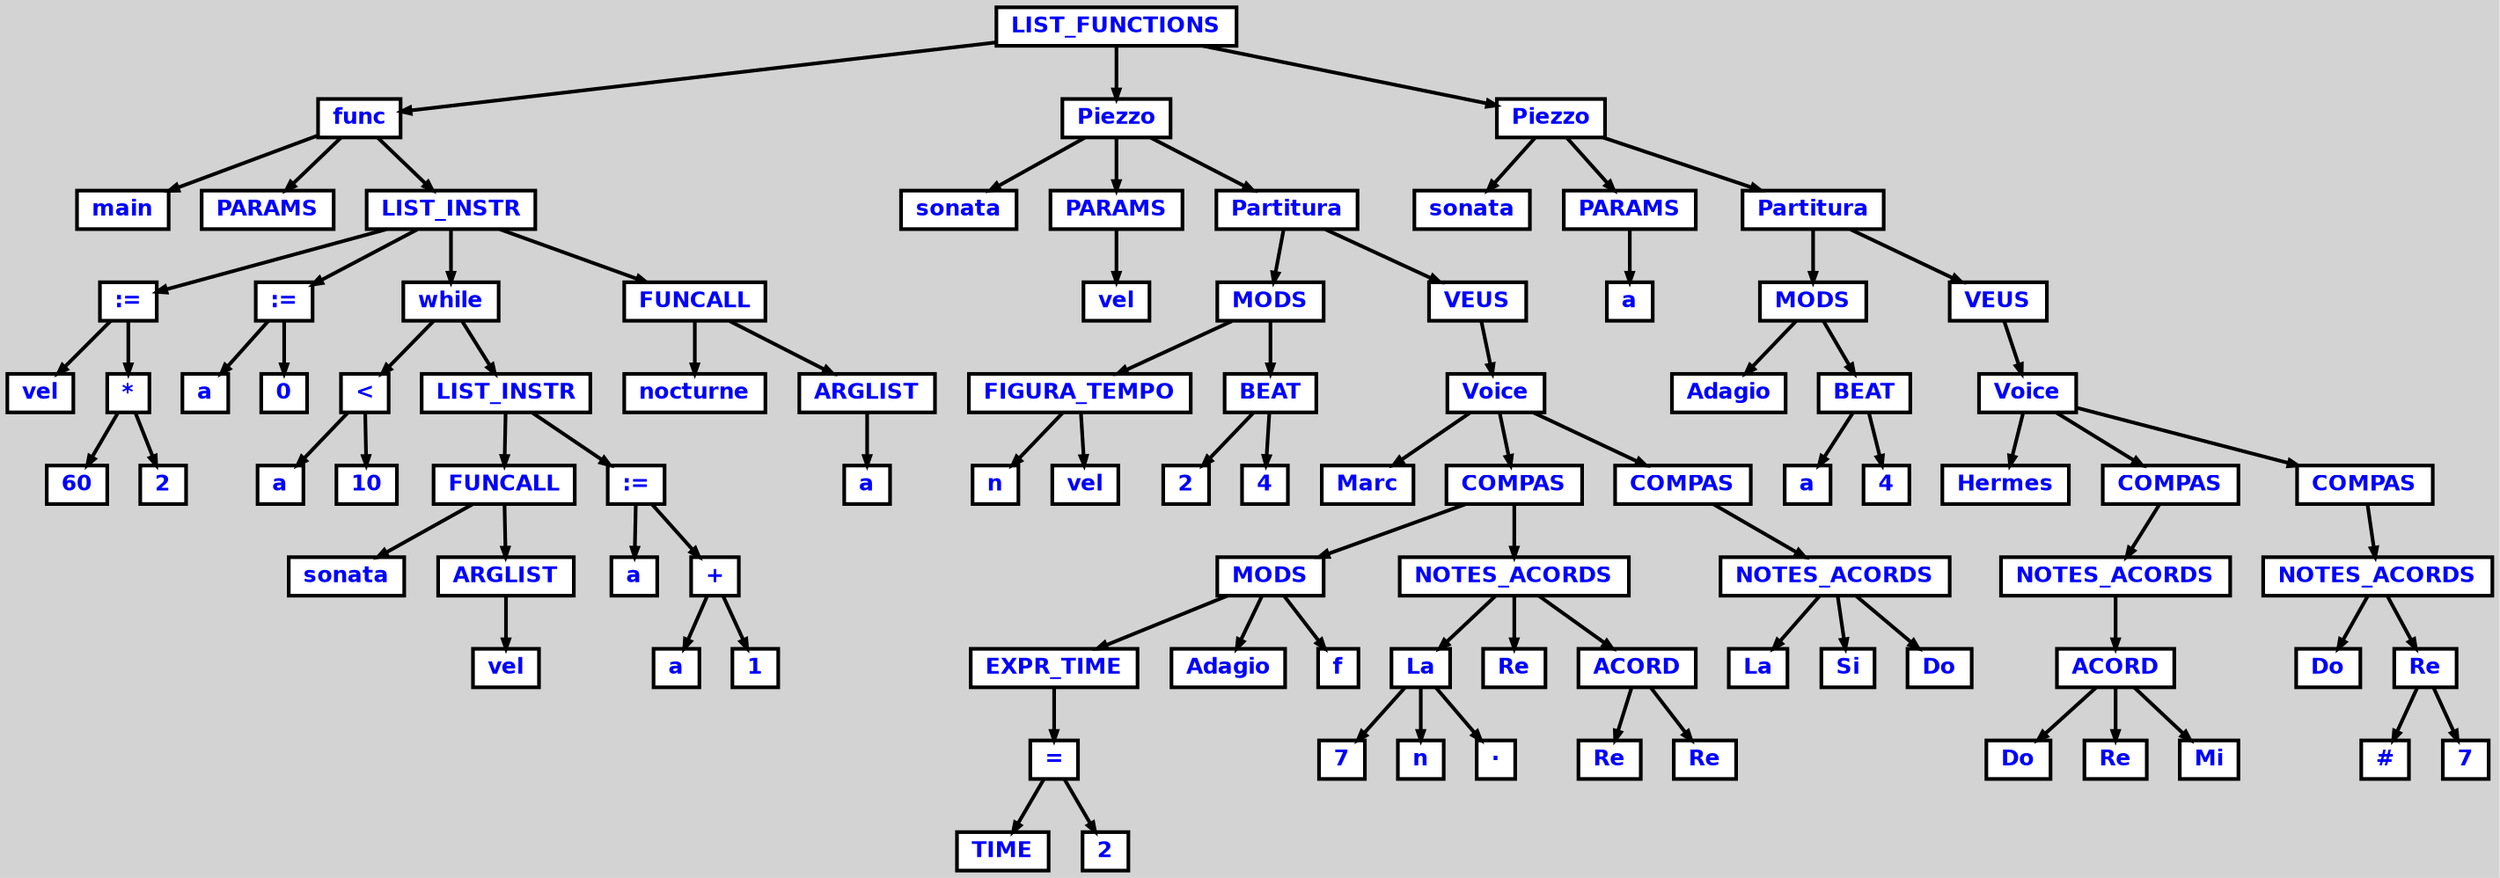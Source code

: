 digraph {

	ordering=out;
	ranksep=.4;
	bgcolor="lightgrey"; node [shape=box, fixedsize=false, fontsize=12, fontname="Helvetica-bold", fontcolor="blue"
		width=.25, height=.25, color="black", fillcolor="white", style="filled, solid, bold"];
	edge [arrowsize=.5, color="black", style="bold"]

  n0 [label="LIST_FUNCTIONS"];
  n1 [label="func"];
  n1 [label="func"];
  n2 [label="main"];
  n3 [label="PARAMS"];
  n4 [label="LIST_INSTR"];
  n4 [label="LIST_INSTR"];
  n5 [label=":="];
  n5 [label=":="];
  n6 [label="vel"];
  n7 [label="*"];
  n7 [label="*"];
  n8 [label="60"];
  n9 [label="2"];
  n10 [label=":="];
  n10 [label=":="];
  n11 [label="a"];
  n12 [label="0"];
  n13 [label="while"];
  n13 [label="while"];
  n14 [label="<"];
  n14 [label="<"];
  n15 [label="a"];
  n16 [label="10"];
  n17 [label="LIST_INSTR"];
  n17 [label="LIST_INSTR"];
  n18 [label="FUNCALL"];
  n18 [label="FUNCALL"];
  n19 [label="sonata"];
  n20 [label="ARGLIST"];
  n20 [label="ARGLIST"];
  n21 [label="vel"];
  n22 [label=":="];
  n22 [label=":="];
  n23 [label="a"];
  n24 [label="+"];
  n24 [label="+"];
  n25 [label="a"];
  n26 [label="1"];
  n27 [label="FUNCALL"];
  n27 [label="FUNCALL"];
  n28 [label="nocturne"];
  n29 [label="ARGLIST"];
  n29 [label="ARGLIST"];
  n30 [label="a"];
  n31 [label="Piezzo"];
  n31 [label="Piezzo"];
  n32 [label="sonata"];
  n33 [label="PARAMS"];
  n33 [label="PARAMS"];
  n34 [label="vel"];
  n35 [label="Partitura"];
  n35 [label="Partitura"];
  n36 [label="MODS"];
  n36 [label="MODS"];
  n37 [label="FIGURA_TEMPO"];
  n37 [label="FIGURA_TEMPO"];
  n38 [label="n"];
  n39 [label="vel"];
  n40 [label="BEAT"];
  n40 [label="BEAT"];
  n41 [label="2"];
  n42 [label="4"];
  n43 [label="VEUS"];
  n43 [label="VEUS"];
  n44 [label="Voice"];
  n44 [label="Voice"];
  n45 [label="Marc"];
  n46 [label="COMPAS"];
  n46 [label="COMPAS"];
  n47 [label="MODS"];
  n47 [label="MODS"];
  n48 [label="EXPR_TIME"];
  n48 [label="EXPR_TIME"];
  n49 [label="="];
  n49 [label="="];
  n50 [label="TIME"];
  n51 [label="2"];
  n52 [label="Adagio"];
  n53 [label="f"];
  n54 [label="NOTES_ACORDS"];
  n54 [label="NOTES_ACORDS"];
  n55 [label="La"];
  n55 [label="La"];
  n56 [label="7"];
  n57 [label="n"];
  n58 [label="·"];
  n59 [label="Re"];
  n60 [label="ACORD"];
  n60 [label="ACORD"];
  n61 [label="Re"];
  n62 [label="Re"];
  n63 [label="COMPAS"];
  n63 [label="COMPAS"];
  n64 [label="NOTES_ACORDS"];
  n64 [label="NOTES_ACORDS"];
  n65 [label="La"];
  n66 [label="Si"];
  n67 [label="Do"];
  n68 [label="Piezzo"];
  n68 [label="Piezzo"];
  n69 [label="sonata"];
  n70 [label="PARAMS"];
  n70 [label="PARAMS"];
  n71 [label="a"];
  n72 [label="Partitura"];
  n72 [label="Partitura"];
  n73 [label="MODS"];
  n73 [label="MODS"];
  n74 [label="Adagio"];
  n75 [label="BEAT"];
  n75 [label="BEAT"];
  n76 [label="a"];
  n77 [label="4"];
  n78 [label="VEUS"];
  n78 [label="VEUS"];
  n79 [label="Voice"];
  n79 [label="Voice"];
  n80 [label="Hermes"];
  n81 [label="COMPAS"];
  n81 [label="COMPAS"];
  n82 [label="NOTES_ACORDS"];
  n82 [label="NOTES_ACORDS"];
  n83 [label="ACORD"];
  n83 [label="ACORD"];
  n84 [label="Do"];
  n85 [label="Re"];
  n86 [label="Mi"];
  n87 [label="COMPAS"];
  n87 [label="COMPAS"];
  n88 [label="NOTES_ACORDS"];
  n88 [label="NOTES_ACORDS"];
  n89 [label="Do"];
  n90 [label="Re"];
  n90 [label="Re"];
  n91 [label="#"];
  n92 [label="7"];

  n0 -> n1 // "LIST_FUNCTIONS" -> "func"
  n1 -> n2 // "func" -> "main"
  n1 -> n3 // "func" -> "PARAMS"
  n1 -> n4 // "func" -> "LIST_INSTR"
  n4 -> n5 // "LIST_INSTR" -> ":="
  n5 -> n6 // ":=" -> "vel"
  n5 -> n7 // ":=" -> "*"
  n7 -> n8 // "*" -> "60"
  n7 -> n9 // "*" -> "2"
  n4 -> n10 // "LIST_INSTR" -> ":="
  n10 -> n11 // ":=" -> "a"
  n10 -> n12 // ":=" -> "0"
  n4 -> n13 // "LIST_INSTR" -> "while"
  n13 -> n14 // "while" -> "<"
  n14 -> n15 // "<" -> "a"
  n14 -> n16 // "<" -> "10"
  n13 -> n17 // "while" -> "LIST_INSTR"
  n17 -> n18 // "LIST_INSTR" -> "FUNCALL"
  n18 -> n19 // "FUNCALL" -> "sonata"
  n18 -> n20 // "FUNCALL" -> "ARGLIST"
  n20 -> n21 // "ARGLIST" -> "vel"
  n17 -> n22 // "LIST_INSTR" -> ":="
  n22 -> n23 // ":=" -> "a"
  n22 -> n24 // ":=" -> "+"
  n24 -> n25 // "+" -> "a"
  n24 -> n26 // "+" -> "1"
  n4 -> n27 // "LIST_INSTR" -> "FUNCALL"
  n27 -> n28 // "FUNCALL" -> "nocturne"
  n27 -> n29 // "FUNCALL" -> "ARGLIST"
  n29 -> n30 // "ARGLIST" -> "a"
  n0 -> n31 // "LIST_FUNCTIONS" -> "Piezzo"
  n31 -> n32 // "Piezzo" -> "sonata"
  n31 -> n33 // "Piezzo" -> "PARAMS"
  n33 -> n34 // "PARAMS" -> "vel"
  n31 -> n35 // "Piezzo" -> "Partitura"
  n35 -> n36 // "Partitura" -> "MODS"
  n36 -> n37 // "MODS" -> "FIGURA_TEMPO"
  n37 -> n38 // "FIGURA_TEMPO" -> "n"
  n37 -> n39 // "FIGURA_TEMPO" -> "vel"
  n36 -> n40 // "MODS" -> "BEAT"
  n40 -> n41 // "BEAT" -> "2"
  n40 -> n42 // "BEAT" -> "4"
  n35 -> n43 // "Partitura" -> "VEUS"
  n43 -> n44 // "VEUS" -> "Voice"
  n44 -> n45 // "Voice" -> "Marc"
  n44 -> n46 // "Voice" -> "COMPAS"
  n46 -> n47 // "COMPAS" -> "MODS"
  n47 -> n48 // "MODS" -> "EXPR_TIME"
  n48 -> n49 // "EXPR_TIME" -> "="
  n49 -> n50 // "=" -> "TIME"
  n49 -> n51 // "=" -> "2"
  n47 -> n52 // "MODS" -> "Adagio"
  n47 -> n53 // "MODS" -> "f"
  n46 -> n54 // "COMPAS" -> "NOTES_ACORDS"
  n54 -> n55 // "NOTES_ACORDS" -> "La"
  n55 -> n56 // "La" -> "7"
  n55 -> n57 // "La" -> "n"
  n55 -> n58 // "La" -> "·"
  n54 -> n59 // "NOTES_ACORDS" -> "Re"
  n54 -> n60 // "NOTES_ACORDS" -> "ACORD"
  n60 -> n61 // "ACORD" -> "Re"
  n60 -> n62 // "ACORD" -> "Re"
  n44 -> n63 // "Voice" -> "COMPAS"
  n63 -> n64 // "COMPAS" -> "NOTES_ACORDS"
  n64 -> n65 // "NOTES_ACORDS" -> "La"
  n64 -> n66 // "NOTES_ACORDS" -> "Si"
  n64 -> n67 // "NOTES_ACORDS" -> "Do"
  n0 -> n68 // "LIST_FUNCTIONS" -> "Piezzo"
  n68 -> n69 // "Piezzo" -> "sonata"
  n68 -> n70 // "Piezzo" -> "PARAMS"
  n70 -> n71 // "PARAMS" -> "a"
  n68 -> n72 // "Piezzo" -> "Partitura"
  n72 -> n73 // "Partitura" -> "MODS"
  n73 -> n74 // "MODS" -> "Adagio"
  n73 -> n75 // "MODS" -> "BEAT"
  n75 -> n76 // "BEAT" -> "a"
  n75 -> n77 // "BEAT" -> "4"
  n72 -> n78 // "Partitura" -> "VEUS"
  n78 -> n79 // "VEUS" -> "Voice"
  n79 -> n80 // "Voice" -> "Hermes"
  n79 -> n81 // "Voice" -> "COMPAS"
  n81 -> n82 // "COMPAS" -> "NOTES_ACORDS"
  n82 -> n83 // "NOTES_ACORDS" -> "ACORD"
  n83 -> n84 // "ACORD" -> "Do"
  n83 -> n85 // "ACORD" -> "Re"
  n83 -> n86 // "ACORD" -> "Mi"
  n79 -> n87 // "Voice" -> "COMPAS"
  n87 -> n88 // "COMPAS" -> "NOTES_ACORDS"
  n88 -> n89 // "NOTES_ACORDS" -> "Do"
  n88 -> n90 // "NOTES_ACORDS" -> "Re"
  n90 -> n91 // "Re" -> "#"
  n90 -> n92 // "Re" -> "7"

}
